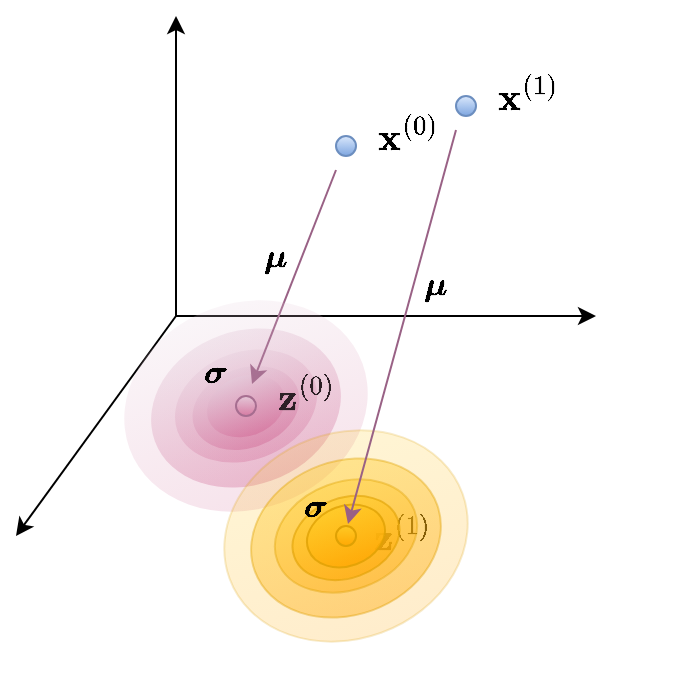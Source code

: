 <mxfile version="11.2.4" type="device" pages="1"><diagram id="n9WmziNo4zVJn7v6u1QY" name="Page-1"><mxGraphModel dx="1102" dy="784" grid="1" gridSize="10" guides="1" tooltips="1" connect="1" arrows="1" fold="1" page="1" pageScale="1" pageWidth="1169" pageHeight="827" math="1" shadow="0"><root><mxCell id="0"/><mxCell id="1" parent="0"/><mxCell id="xZA282p9hEGfhPujEF5r-27" value="" style="ellipse;whiteSpace=wrap;html=1;rotation=-20;fillColor=#e6d0de;strokeColor=none;gradientColor=#d5739d;opacity=40;" vertex="1" parent="1"><mxGeometry x="116.5" y="177.5" width="97" height="77" as="geometry"/></mxCell><mxCell id="xZA282p9hEGfhPujEF5r-26" value="" style="ellipse;whiteSpace=wrap;html=1;rotation=-20;fillColor=#e6d0de;strokeColor=none;gradientColor=#d5739d;opacity=40;" vertex="1" parent="1"><mxGeometry x="128.5" y="188" width="73" height="54" as="geometry"/></mxCell><mxCell id="xZA282p9hEGfhPujEF5r-25" value="" style="ellipse;whiteSpace=wrap;html=1;rotation=-20;fillColor=#e6d0de;strokeColor=none;gradientColor=#d5739d;opacity=60;" vertex="1" parent="1"><mxGeometry x="137.5" y="196" width="55" height="40" as="geometry"/></mxCell><mxCell id="xZA282p9hEGfhPujEF5r-24" value="" style="ellipse;whiteSpace=wrap;html=1;rotation=-20;fillColor=#e6d0de;strokeColor=none;gradientColor=#d5739d;opacity=80;" vertex="1" parent="1"><mxGeometry x="145" y="200" width="40" height="30" as="geometry"/></mxCell><mxCell id="xZA282p9hEGfhPujEF5r-3" value="" style="endArrow=classic;html=1;" edge="1" parent="1"><mxGeometry width="50" height="50" relative="1" as="geometry"><mxPoint x="130" y="170" as="sourcePoint"/><mxPoint x="130" y="20" as="targetPoint"/></mxGeometry></mxCell><mxCell id="xZA282p9hEGfhPujEF5r-4" value="" style="endArrow=classic;html=1;" edge="1" parent="1"><mxGeometry width="50" height="50" relative="1" as="geometry"><mxPoint x="130" y="170" as="sourcePoint"/><mxPoint x="340" y="170" as="targetPoint"/></mxGeometry></mxCell><mxCell id="xZA282p9hEGfhPujEF5r-5" value="" style="endArrow=classic;html=1;" edge="1" parent="1"><mxGeometry width="50" height="50" relative="1" as="geometry"><mxPoint x="130" y="170" as="sourcePoint"/><mxPoint x="50" y="280" as="targetPoint"/></mxGeometry></mxCell><mxCell id="xZA282p9hEGfhPujEF5r-6" value="" style="ellipse;whiteSpace=wrap;html=1;aspect=fixed;gradientColor=#7ea6e0;fillColor=#dae8fc;strokeColor=#6c8ebf;" vertex="1" parent="1"><mxGeometry x="210" y="80" width="10" height="10" as="geometry"/></mxCell><mxCell id="xZA282p9hEGfhPujEF5r-10" value="" style="ellipse;whiteSpace=wrap;html=1;aspect=fixed;gradientColor=#d5739d;fillColor=#e6d0de;strokeColor=#996185;" vertex="1" parent="1"><mxGeometry x="160" y="210" width="10" height="10" as="geometry"/></mxCell><mxCell id="xZA282p9hEGfhPujEF5r-12" value="" style="endArrow=classic;html=1;gradientColor=#d5739d;fillColor=#e6d0de;strokeColor=#996185;" edge="1" parent="1"><mxGeometry width="50" height="50" relative="1" as="geometry"><mxPoint x="210" y="97" as="sourcePoint"/><mxPoint x="168" y="204" as="targetPoint"/></mxGeometry></mxCell><mxCell id="xZA282p9hEGfhPujEF5r-13" value="&lt;font style=&quot;font-size: 16px&quot;&gt;$$\mathbf{x}^{(0)}$$&lt;/font&gt;" style="text;html=1;strokeColor=none;fillColor=none;align=center;verticalAlign=middle;whiteSpace=wrap;rounded=0;" vertex="1" parent="1"><mxGeometry x="226" y="70" width="40" height="20" as="geometry"/></mxCell><mxCell id="xZA282p9hEGfhPujEF5r-15" value="&lt;font style=&quot;font-size: 16px&quot;&gt;$$\mathbf{z}^{(0)}$$&lt;/font&gt;" style="text;html=1;strokeColor=none;fillColor=none;align=center;verticalAlign=middle;whiteSpace=wrap;rounded=0;" vertex="1" parent="1"><mxGeometry x="175" y="200" width="40" height="20" as="geometry"/></mxCell><mxCell id="xZA282p9hEGfhPujEF5r-16" value="" style="ellipse;whiteSpace=wrap;html=1;aspect=fixed;gradientColor=#7ea6e0;fillColor=#dae8fc;strokeColor=#6c8ebf;" vertex="1" parent="1"><mxGeometry x="270" y="60" width="10" height="10" as="geometry"/></mxCell><mxCell id="xZA282p9hEGfhPujEF5r-19" value="&lt;font style=&quot;font-size: 16px&quot;&gt;$$\mathbf{x}^{(1)}$$&lt;/font&gt;" style="text;html=1;strokeColor=none;fillColor=none;align=center;verticalAlign=middle;whiteSpace=wrap;rounded=0;" vertex="1" parent="1"><mxGeometry x="286" y="50" width="40" height="20" as="geometry"/></mxCell><mxCell id="xZA282p9hEGfhPujEF5r-20" value="&lt;font style=&quot;font-size: 16px&quot;&gt;$$\mathbf{z}^{(1)}$$&lt;/font&gt;" style="text;html=1;strokeColor=none;fillColor=none;align=center;verticalAlign=middle;whiteSpace=wrap;rounded=0;" vertex="1" parent="1"><mxGeometry x="222.5" y="270" width="40" height="20" as="geometry"/></mxCell><mxCell id="xZA282p9hEGfhPujEF5r-29" value="" style="ellipse;whiteSpace=wrap;html=1;rotation=-20;fillColor=#e6d0de;strokeColor=none;gradientColor=#d5739d;opacity=20;" vertex="1" parent="1"><mxGeometry x="103" y="163.5" width="124" height="103" as="geometry"/></mxCell><mxCell id="xZA282p9hEGfhPujEF5r-30" value="" style="ellipse;whiteSpace=wrap;html=1;rotation=-20;fillColor=#ffcd28;strokeColor=#d79b00;gradientColor=#ffa500;opacity=40;" vertex="1" parent="1"><mxGeometry x="166.5" y="242.5" width="97" height="77" as="geometry"/></mxCell><mxCell id="xZA282p9hEGfhPujEF5r-31" value="" style="ellipse;whiteSpace=wrap;html=1;rotation=-20;fillColor=#ffcd28;strokeColor=#d79b00;gradientColor=#ffa500;opacity=40;" vertex="1" parent="1"><mxGeometry x="178.5" y="253" width="73" height="54" as="geometry"/></mxCell><mxCell id="xZA282p9hEGfhPujEF5r-32" value="" style="ellipse;whiteSpace=wrap;html=1;rotation=-20;fillColor=#ffcd28;strokeColor=#d79b00;gradientColor=#ffa500;opacity=60;" vertex="1" parent="1"><mxGeometry x="187.5" y="261" width="55" height="40" as="geometry"/></mxCell><mxCell id="xZA282p9hEGfhPujEF5r-33" value="" style="ellipse;whiteSpace=wrap;html=1;rotation=-20;fillColor=#ffcd28;strokeColor=#d79b00;gradientColor=#ffa500;opacity=80;" vertex="1" parent="1"><mxGeometry x="195" y="265" width="40" height="30" as="geometry"/></mxCell><mxCell id="xZA282p9hEGfhPujEF5r-34" value="" style="ellipse;whiteSpace=wrap;html=1;aspect=fixed;gradientColor=#ffa500;fillColor=#ffcd28;strokeColor=#d79b00;" vertex="1" parent="1"><mxGeometry x="210" y="275" width="10" height="10" as="geometry"/></mxCell><mxCell id="xZA282p9hEGfhPujEF5r-35" value="" style="ellipse;whiteSpace=wrap;html=1;rotation=-20;fillColor=#ffcd28;strokeColor=#d79b00;gradientColor=#ffa500;opacity=20;" vertex="1" parent="1"><mxGeometry x="153" y="228.5" width="124" height="103" as="geometry"/></mxCell><mxCell id="xZA282p9hEGfhPujEF5r-18" value="" style="endArrow=classic;html=1;gradientColor=#d5739d;fillColor=#e6d0de;strokeColor=#996185;" edge="1" parent="1"><mxGeometry width="50" height="50" relative="1" as="geometry"><mxPoint x="270" y="77" as="sourcePoint"/><mxPoint x="216" y="274" as="targetPoint"/></mxGeometry></mxCell><mxCell id="xZA282p9hEGfhPujEF5r-36" value="&lt;font style=&quot;font-size: 14px&quot;&gt;$$\boldsymbol{\mu}$$&lt;/font&gt;" style="text;html=1;strokeColor=none;fillColor=none;align=center;verticalAlign=middle;whiteSpace=wrap;rounded=0;opacity=20;" vertex="1" parent="1"><mxGeometry x="160" y="130" width="40" height="20" as="geometry"/></mxCell><mxCell id="xZA282p9hEGfhPujEF5r-37" value="&lt;font style=&quot;font-size: 14px&quot;&gt;$$\boldsymbol{\sigma}$$&lt;/font&gt;" style="text;html=1;strokeColor=none;fillColor=none;align=center;verticalAlign=middle;whiteSpace=wrap;rounded=0;opacity=20;" vertex="1" parent="1"><mxGeometry x="130" y="188" width="40" height="20" as="geometry"/></mxCell><mxCell id="xZA282p9hEGfhPujEF5r-38" value="&lt;font style=&quot;font-size: 14px&quot;&gt;$$\boldsymbol{\mu}$$&lt;/font&gt;" style="text;html=1;strokeColor=none;fillColor=none;align=center;verticalAlign=middle;whiteSpace=wrap;rounded=0;opacity=20;" vertex="1" parent="1"><mxGeometry x="240" y="143.5" width="40" height="20" as="geometry"/></mxCell><mxCell id="xZA282p9hEGfhPujEF5r-39" value="&lt;font style=&quot;font-size: 14px&quot;&gt;$$\boldsymbol{\sigma}$$&lt;/font&gt;" style="text;html=1;strokeColor=none;fillColor=none;align=center;verticalAlign=middle;whiteSpace=wrap;rounded=0;opacity=20;" vertex="1" parent="1"><mxGeometry x="180" y="254.5" width="40" height="20" as="geometry"/></mxCell></root></mxGraphModel></diagram></mxfile>